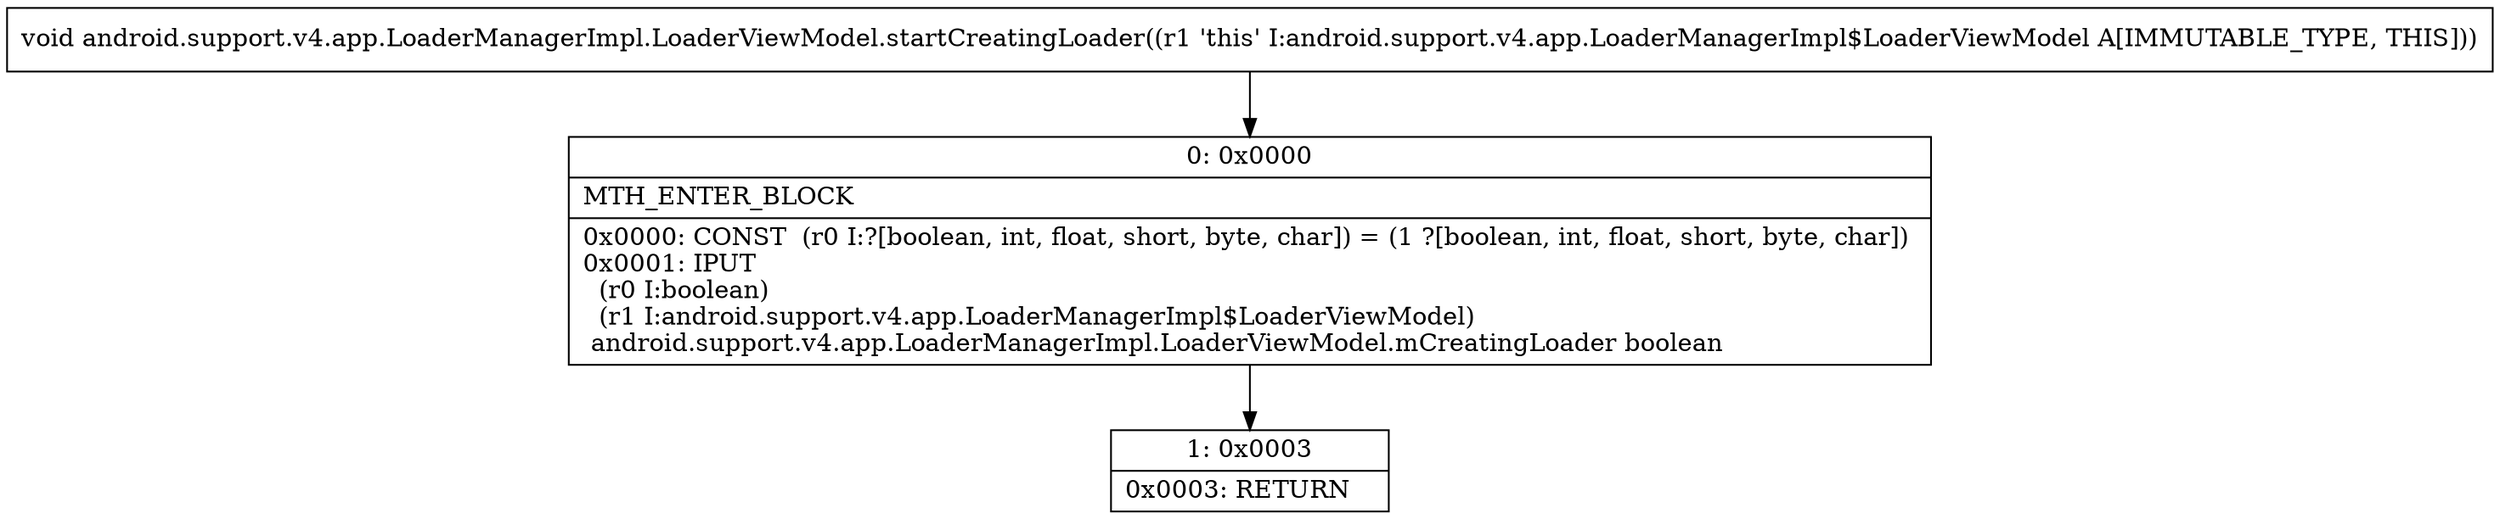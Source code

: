 digraph "CFG forandroid.support.v4.app.LoaderManagerImpl.LoaderViewModel.startCreatingLoader()V" {
Node_0 [shape=record,label="{0\:\ 0x0000|MTH_ENTER_BLOCK\l|0x0000: CONST  (r0 I:?[boolean, int, float, short, byte, char]) = (1 ?[boolean, int, float, short, byte, char]) \l0x0001: IPUT  \l  (r0 I:boolean)\l  (r1 I:android.support.v4.app.LoaderManagerImpl$LoaderViewModel)\l android.support.v4.app.LoaderManagerImpl.LoaderViewModel.mCreatingLoader boolean \l}"];
Node_1 [shape=record,label="{1\:\ 0x0003|0x0003: RETURN   \l}"];
MethodNode[shape=record,label="{void android.support.v4.app.LoaderManagerImpl.LoaderViewModel.startCreatingLoader((r1 'this' I:android.support.v4.app.LoaderManagerImpl$LoaderViewModel A[IMMUTABLE_TYPE, THIS])) }"];
MethodNode -> Node_0;
Node_0 -> Node_1;
}

